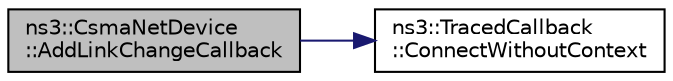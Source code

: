 digraph "ns3::CsmaNetDevice::AddLinkChangeCallback"
{
 // LATEX_PDF_SIZE
  edge [fontname="Helvetica",fontsize="10",labelfontname="Helvetica",labelfontsize="10"];
  node [fontname="Helvetica",fontsize="10",shape=record];
  rankdir="LR";
  Node1 [label="ns3::CsmaNetDevice\l::AddLinkChangeCallback",height=0.2,width=0.4,color="black", fillcolor="grey75", style="filled", fontcolor="black",tooltip=" "];
  Node1 -> Node2 [color="midnightblue",fontsize="10",style="solid",fontname="Helvetica"];
  Node2 [label="ns3::TracedCallback\l::ConnectWithoutContext",height=0.2,width=0.4,color="black", fillcolor="white", style="filled",URL="$classns3_1_1_traced_callback.html#a71427d8264d907cc56c95a4523a09d20",tooltip="Append a Callback to the chain (without a context)."];
}
